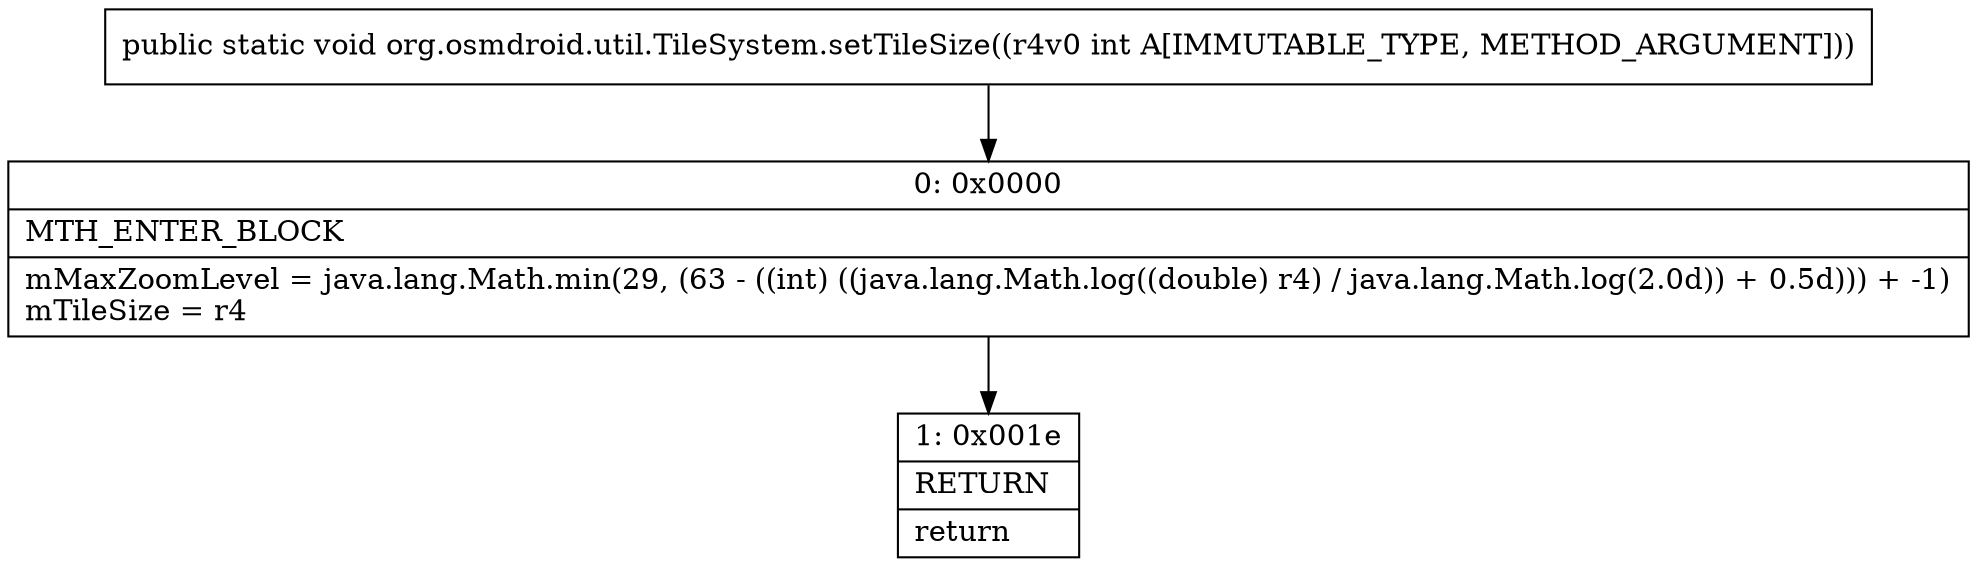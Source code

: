 digraph "CFG fororg.osmdroid.util.TileSystem.setTileSize(I)V" {
Node_0 [shape=record,label="{0\:\ 0x0000|MTH_ENTER_BLOCK\l|mMaxZoomLevel = java.lang.Math.min(29, (63 \- ((int) ((java.lang.Math.log((double) r4) \/ java.lang.Math.log(2.0d)) + 0.5d))) + \-1)\lmTileSize = r4\l}"];
Node_1 [shape=record,label="{1\:\ 0x001e|RETURN\l|return\l}"];
MethodNode[shape=record,label="{public static void org.osmdroid.util.TileSystem.setTileSize((r4v0 int A[IMMUTABLE_TYPE, METHOD_ARGUMENT])) }"];
MethodNode -> Node_0;
Node_0 -> Node_1;
}

